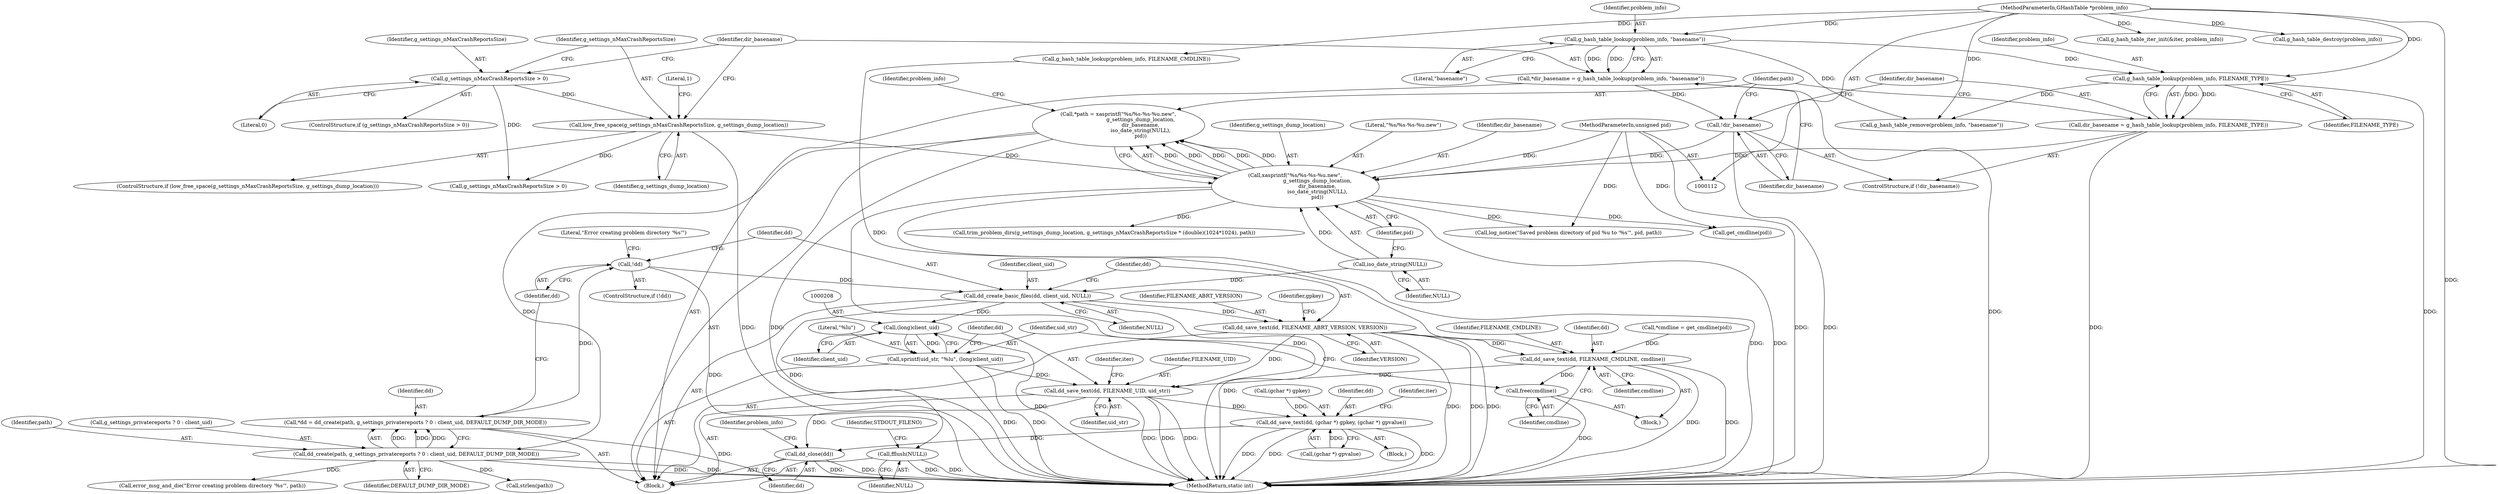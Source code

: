 digraph "0_abrt_8939398b82006ba1fec4ed491339fc075f43fc7c@pointer" {
"1000171" [label="(Call,dd_create_basic_files(dd, client_uid, NULL))"];
"1000165" [label="(Call,!dd)"];
"1000155" [label="(Call,*dd = dd_create(path, g_settings_privatereports ? 0 : client_uid, DEFAULT_DUMP_DIR_MODE))"];
"1000157" [label="(Call,dd_create(path, g_settings_privatereports ? 0 : client_uid, DEFAULT_DUMP_DIR_MODE))"];
"1000142" [label="(Call,*path = xasprintf(\"%s/%s-%s-%u.new\",\n                           g_settings_dump_location,\n                           dir_basename,\n                           iso_date_string(NULL),\n                           pid))"];
"1000144" [label="(Call,xasprintf(\"%s/%s-%s-%u.new\",\n                           g_settings_dump_location,\n                           dir_basename,\n                           iso_date_string(NULL),\n                           pid))"];
"1000122" [label="(Call,low_free_space(g_settings_nMaxCrashReportsSize, g_settings_dump_location))"];
"1000117" [label="(Call,g_settings_nMaxCrashReportsSize > 0)"];
"1000134" [label="(Call,!dir_basename)"];
"1000128" [label="(Call,*dir_basename = g_hash_table_lookup(problem_info, \"basename\"))"];
"1000130" [label="(Call,g_hash_table_lookup(problem_info, \"basename\"))"];
"1000113" [label="(MethodParameterIn,GHashTable *problem_info)"];
"1000136" [label="(Call,dir_basename = g_hash_table_lookup(problem_info, FILENAME_TYPE))"];
"1000138" [label="(Call,g_hash_table_lookup(problem_info, FILENAME_TYPE))"];
"1000148" [label="(Call,iso_date_string(NULL))"];
"1000114" [label="(MethodParameterIn,unsigned pid)"];
"1000175" [label="(Call,dd_save_text(dd, FILENAME_ABRT_VERSION, VERSION))"];
"1000197" [label="(Call,dd_save_text(dd, FILENAME_CMDLINE, cmdline))"];
"1000201" [label="(Call,free(cmdline))"];
"1000210" [label="(Call,dd_save_text(dd, FILENAME_UID, uid_str))"];
"1000229" [label="(Call,dd_save_text(dd, (gchar *) gpkey, (gchar *) gpvalue))"];
"1000237" [label="(Call,dd_close(dd))"];
"1000207" [label="(Call,(long)client_uid)"];
"1000204" [label="(Call,sprintf(uid_str, \"%lu\", (long)client_uid))"];
"1000268" [label="(Call,fflush(NULL))"];
"1000171" [label="(Call,dd_create_basic_files(dd, client_uid, NULL))"];
"1000202" [label="(Identifier,cmdline)"];
"1000156" [label="(Identifier,dd)"];
"1000129" [label="(Identifier,dir_basename)"];
"1000165" [label="(Call,!dd)"];
"1000152" [label="(Identifier,problem_info)"];
"1000269" [label="(Identifier,NULL)"];
"1000210" [label="(Call,dd_save_text(dd, FILENAME_UID, uid_str))"];
"1000157" [label="(Call,dd_create(path, g_settings_privatereports ? 0 : client_uid, DEFAULT_DUMP_DIR_MODE))"];
"1000212" [label="(Identifier,FILENAME_UID)"];
"1000218" [label="(Identifier,iter)"];
"1000223" [label="(Identifier,iter)"];
"1000139" [label="(Identifier,problem_info)"];
"1000159" [label="(Call,g_settings_privatereports ? 0 : client_uid)"];
"1000262" [label="(Call,log_notice(\"Saved problem directory of pid %u to '%s'\", pid, path))"];
"1000200" [label="(Identifier,cmdline)"];
"1000138" [label="(Call,g_hash_table_lookup(problem_info, FILENAME_TYPE))"];
"1000140" [label="(Identifier,FILENAME_TYPE)"];
"1000172" [label="(Identifier,dd)"];
"1000117" [label="(Call,g_settings_nMaxCrashReportsSize > 0)"];
"1000181" [label="(Identifier,gpkey)"];
"1000168" [label="(Call,error_msg_and_die(\"Error creating problem directory '%s'\", path))"];
"1000174" [label="(Identifier,NULL)"];
"1000204" [label="(Call,sprintf(uid_str, \"%lu\", (long)client_uid))"];
"1000137" [label="(Identifier,dir_basename)"];
"1000234" [label="(Call,(gchar *) gpvalue)"];
"1000124" [label="(Identifier,g_settings_dump_location)"];
"1000176" [label="(Identifier,dd)"];
"1000147" [label="(Identifier,dir_basename)"];
"1000146" [label="(Identifier,g_settings_dump_location)"];
"1000268" [label="(Call,fflush(NULL))"];
"1000198" [label="(Identifier,dd)"];
"1000213" [label="(Identifier,uid_str)"];
"1000122" [label="(Call,low_free_space(g_settings_nMaxCrashReportsSize, g_settings_dump_location))"];
"1000175" [label="(Call,dd_save_text(dd, FILENAME_ABRT_VERSION, VERSION))"];
"1000178" [label="(Identifier,VERSION)"];
"1000228" [label="(Block,)"];
"1000143" [label="(Identifier,path)"];
"1000115" [label="(Block,)"];
"1000166" [label="(Identifier,dd)"];
"1000173" [label="(Identifier,client_uid)"];
"1000128" [label="(Call,*dir_basename = g_hash_table_lookup(problem_info, \"basename\"))"];
"1000113" [label="(MethodParameterIn,GHashTable *problem_info)"];
"1000134" [label="(Call,!dir_basename)"];
"1000169" [label="(Literal,\"Error creating problem directory '%s'\")"];
"1000240" [label="(Identifier,problem_info)"];
"1000280" [label="(Call,trim_problem_dirs(g_settings_dump_location, g_settings_nMaxCrashReportsSize * (double)(1024*1024), path))"];
"1000196" [label="(Block,)"];
"1000144" [label="(Call,xasprintf(\"%s/%s-%s-%u.new\",\n                           g_settings_dump_location,\n                           dir_basename,\n                           iso_date_string(NULL),\n                           pid))"];
"1000150" [label="(Identifier,pid)"];
"1000151" [label="(Call,g_hash_table_remove(problem_info, \"basename\"))"];
"1000126" [label="(Literal,1)"];
"1000294" [label="(MethodReturn,static int)"];
"1000164" [label="(ControlStructure,if (!dd))"];
"1000229" [label="(Call,dd_save_text(dd, (gchar *) gpkey, (gchar *) gpvalue))"];
"1000192" [label="(Call,get_cmdline(pid))"];
"1000177" [label="(Identifier,FILENAME_ABRT_VERSION)"];
"1000231" [label="(Call,(gchar *) gpkey)"];
"1000182" [label="(Call,g_hash_table_lookup(problem_info, FILENAME_CMDLINE))"];
"1000131" [label="(Identifier,problem_info)"];
"1000132" [label="(Literal,\"basename\")"];
"1000148" [label="(Call,iso_date_string(NULL))"];
"1000123" [label="(Identifier,g_settings_nMaxCrashReportsSize)"];
"1000271" [label="(Identifier,STDOUT_FILENO)"];
"1000237" [label="(Call,dd_close(dd))"];
"1000209" [label="(Identifier,client_uid)"];
"1000145" [label="(Literal,\"%s/%s-%s-%u.new\")"];
"1000206" [label="(Literal,\"%lu\")"];
"1000142" [label="(Call,*path = xasprintf(\"%s/%s-%s-%u.new\",\n                           g_settings_dump_location,\n                           dir_basename,\n                           iso_date_string(NULL),\n                           pid))"];
"1000135" [label="(Identifier,dir_basename)"];
"1000205" [label="(Identifier,uid_str)"];
"1000207" [label="(Call,(long)client_uid)"];
"1000130" [label="(Call,g_hash_table_lookup(problem_info, \"basename\"))"];
"1000238" [label="(Identifier,dd)"];
"1000149" [label="(Identifier,NULL)"];
"1000121" [label="(ControlStructure,if (low_free_space(g_settings_nMaxCrashReportsSize, g_settings_dump_location)))"];
"1000201" [label="(Call,free(cmdline))"];
"1000211" [label="(Identifier,dd)"];
"1000197" [label="(Call,dd_save_text(dd, FILENAME_CMDLINE, cmdline))"];
"1000276" [label="(Call,g_settings_nMaxCrashReportsSize > 0)"];
"1000118" [label="(Identifier,g_settings_nMaxCrashReportsSize)"];
"1000119" [label="(Literal,0)"];
"1000216" [label="(Call,g_hash_table_iter_init(&iter, problem_info))"];
"1000114" [label="(MethodParameterIn,unsigned pid)"];
"1000163" [label="(Identifier,DEFAULT_DUMP_DIR_MODE)"];
"1000190" [label="(Call,*cmdline = get_cmdline(pid))"];
"1000136" [label="(Call,dir_basename = g_hash_table_lookup(problem_info, FILENAME_TYPE))"];
"1000247" [label="(Call,strlen(path))"];
"1000155" [label="(Call,*dd = dd_create(path, g_settings_privatereports ? 0 : client_uid, DEFAULT_DUMP_DIR_MODE))"];
"1000116" [label="(ControlStructure,if (g_settings_nMaxCrashReportsSize > 0))"];
"1000158" [label="(Identifier,path)"];
"1000133" [label="(ControlStructure,if (!dir_basename))"];
"1000199" [label="(Identifier,FILENAME_CMDLINE)"];
"1000230" [label="(Identifier,dd)"];
"1000239" [label="(Call,g_hash_table_destroy(problem_info))"];
"1000171" -> "1000115"  [label="AST: "];
"1000171" -> "1000174"  [label="CFG: "];
"1000172" -> "1000171"  [label="AST: "];
"1000173" -> "1000171"  [label="AST: "];
"1000174" -> "1000171"  [label="AST: "];
"1000176" -> "1000171"  [label="CFG: "];
"1000171" -> "1000294"  [label="DDG: "];
"1000165" -> "1000171"  [label="DDG: "];
"1000148" -> "1000171"  [label="DDG: "];
"1000171" -> "1000175"  [label="DDG: "];
"1000171" -> "1000207"  [label="DDG: "];
"1000171" -> "1000268"  [label="DDG: "];
"1000165" -> "1000164"  [label="AST: "];
"1000165" -> "1000166"  [label="CFG: "];
"1000166" -> "1000165"  [label="AST: "];
"1000169" -> "1000165"  [label="CFG: "];
"1000172" -> "1000165"  [label="CFG: "];
"1000165" -> "1000294"  [label="DDG: "];
"1000155" -> "1000165"  [label="DDG: "];
"1000155" -> "1000115"  [label="AST: "];
"1000155" -> "1000157"  [label="CFG: "];
"1000156" -> "1000155"  [label="AST: "];
"1000157" -> "1000155"  [label="AST: "];
"1000166" -> "1000155"  [label="CFG: "];
"1000155" -> "1000294"  [label="DDG: "];
"1000157" -> "1000155"  [label="DDG: "];
"1000157" -> "1000155"  [label="DDG: "];
"1000157" -> "1000155"  [label="DDG: "];
"1000157" -> "1000163"  [label="CFG: "];
"1000158" -> "1000157"  [label="AST: "];
"1000159" -> "1000157"  [label="AST: "];
"1000163" -> "1000157"  [label="AST: "];
"1000157" -> "1000294"  [label="DDG: "];
"1000157" -> "1000294"  [label="DDG: "];
"1000142" -> "1000157"  [label="DDG: "];
"1000157" -> "1000168"  [label="DDG: "];
"1000157" -> "1000247"  [label="DDG: "];
"1000142" -> "1000115"  [label="AST: "];
"1000142" -> "1000144"  [label="CFG: "];
"1000143" -> "1000142"  [label="AST: "];
"1000144" -> "1000142"  [label="AST: "];
"1000152" -> "1000142"  [label="CFG: "];
"1000142" -> "1000294"  [label="DDG: "];
"1000144" -> "1000142"  [label="DDG: "];
"1000144" -> "1000142"  [label="DDG: "];
"1000144" -> "1000142"  [label="DDG: "];
"1000144" -> "1000142"  [label="DDG: "];
"1000144" -> "1000142"  [label="DDG: "];
"1000144" -> "1000150"  [label="CFG: "];
"1000145" -> "1000144"  [label="AST: "];
"1000146" -> "1000144"  [label="AST: "];
"1000147" -> "1000144"  [label="AST: "];
"1000148" -> "1000144"  [label="AST: "];
"1000150" -> "1000144"  [label="AST: "];
"1000144" -> "1000294"  [label="DDG: "];
"1000144" -> "1000294"  [label="DDG: "];
"1000144" -> "1000294"  [label="DDG: "];
"1000122" -> "1000144"  [label="DDG: "];
"1000134" -> "1000144"  [label="DDG: "];
"1000136" -> "1000144"  [label="DDG: "];
"1000148" -> "1000144"  [label="DDG: "];
"1000114" -> "1000144"  [label="DDG: "];
"1000144" -> "1000192"  [label="DDG: "];
"1000144" -> "1000262"  [label="DDG: "];
"1000144" -> "1000280"  [label="DDG: "];
"1000122" -> "1000121"  [label="AST: "];
"1000122" -> "1000124"  [label="CFG: "];
"1000123" -> "1000122"  [label="AST: "];
"1000124" -> "1000122"  [label="AST: "];
"1000126" -> "1000122"  [label="CFG: "];
"1000129" -> "1000122"  [label="CFG: "];
"1000122" -> "1000294"  [label="DDG: "];
"1000117" -> "1000122"  [label="DDG: "];
"1000122" -> "1000276"  [label="DDG: "];
"1000117" -> "1000116"  [label="AST: "];
"1000117" -> "1000119"  [label="CFG: "];
"1000118" -> "1000117"  [label="AST: "];
"1000119" -> "1000117"  [label="AST: "];
"1000123" -> "1000117"  [label="CFG: "];
"1000129" -> "1000117"  [label="CFG: "];
"1000117" -> "1000276"  [label="DDG: "];
"1000134" -> "1000133"  [label="AST: "];
"1000134" -> "1000135"  [label="CFG: "];
"1000135" -> "1000134"  [label="AST: "];
"1000137" -> "1000134"  [label="CFG: "];
"1000143" -> "1000134"  [label="CFG: "];
"1000134" -> "1000294"  [label="DDG: "];
"1000128" -> "1000134"  [label="DDG: "];
"1000128" -> "1000115"  [label="AST: "];
"1000128" -> "1000130"  [label="CFG: "];
"1000129" -> "1000128"  [label="AST: "];
"1000130" -> "1000128"  [label="AST: "];
"1000135" -> "1000128"  [label="CFG: "];
"1000128" -> "1000294"  [label="DDG: "];
"1000130" -> "1000128"  [label="DDG: "];
"1000130" -> "1000128"  [label="DDG: "];
"1000130" -> "1000132"  [label="CFG: "];
"1000131" -> "1000130"  [label="AST: "];
"1000132" -> "1000130"  [label="AST: "];
"1000113" -> "1000130"  [label="DDG: "];
"1000130" -> "1000138"  [label="DDG: "];
"1000130" -> "1000151"  [label="DDG: "];
"1000113" -> "1000112"  [label="AST: "];
"1000113" -> "1000294"  [label="DDG: "];
"1000113" -> "1000138"  [label="DDG: "];
"1000113" -> "1000151"  [label="DDG: "];
"1000113" -> "1000182"  [label="DDG: "];
"1000113" -> "1000216"  [label="DDG: "];
"1000113" -> "1000239"  [label="DDG: "];
"1000136" -> "1000133"  [label="AST: "];
"1000136" -> "1000138"  [label="CFG: "];
"1000137" -> "1000136"  [label="AST: "];
"1000138" -> "1000136"  [label="AST: "];
"1000143" -> "1000136"  [label="CFG: "];
"1000136" -> "1000294"  [label="DDG: "];
"1000138" -> "1000136"  [label="DDG: "];
"1000138" -> "1000136"  [label="DDG: "];
"1000138" -> "1000140"  [label="CFG: "];
"1000139" -> "1000138"  [label="AST: "];
"1000140" -> "1000138"  [label="AST: "];
"1000138" -> "1000294"  [label="DDG: "];
"1000138" -> "1000151"  [label="DDG: "];
"1000148" -> "1000149"  [label="CFG: "];
"1000149" -> "1000148"  [label="AST: "];
"1000150" -> "1000148"  [label="CFG: "];
"1000114" -> "1000112"  [label="AST: "];
"1000114" -> "1000294"  [label="DDG: "];
"1000114" -> "1000192"  [label="DDG: "];
"1000114" -> "1000262"  [label="DDG: "];
"1000175" -> "1000115"  [label="AST: "];
"1000175" -> "1000178"  [label="CFG: "];
"1000176" -> "1000175"  [label="AST: "];
"1000177" -> "1000175"  [label="AST: "];
"1000178" -> "1000175"  [label="AST: "];
"1000181" -> "1000175"  [label="CFG: "];
"1000175" -> "1000294"  [label="DDG: "];
"1000175" -> "1000294"  [label="DDG: "];
"1000175" -> "1000294"  [label="DDG: "];
"1000175" -> "1000197"  [label="DDG: "];
"1000175" -> "1000210"  [label="DDG: "];
"1000197" -> "1000196"  [label="AST: "];
"1000197" -> "1000200"  [label="CFG: "];
"1000198" -> "1000197"  [label="AST: "];
"1000199" -> "1000197"  [label="AST: "];
"1000200" -> "1000197"  [label="AST: "];
"1000202" -> "1000197"  [label="CFG: "];
"1000197" -> "1000294"  [label="DDG: "];
"1000197" -> "1000294"  [label="DDG: "];
"1000182" -> "1000197"  [label="DDG: "];
"1000190" -> "1000197"  [label="DDG: "];
"1000197" -> "1000201"  [label="DDG: "];
"1000197" -> "1000210"  [label="DDG: "];
"1000201" -> "1000196"  [label="AST: "];
"1000201" -> "1000202"  [label="CFG: "];
"1000202" -> "1000201"  [label="AST: "];
"1000205" -> "1000201"  [label="CFG: "];
"1000201" -> "1000294"  [label="DDG: "];
"1000210" -> "1000115"  [label="AST: "];
"1000210" -> "1000213"  [label="CFG: "];
"1000211" -> "1000210"  [label="AST: "];
"1000212" -> "1000210"  [label="AST: "];
"1000213" -> "1000210"  [label="AST: "];
"1000218" -> "1000210"  [label="CFG: "];
"1000210" -> "1000294"  [label="DDG: "];
"1000210" -> "1000294"  [label="DDG: "];
"1000210" -> "1000294"  [label="DDG: "];
"1000204" -> "1000210"  [label="DDG: "];
"1000210" -> "1000229"  [label="DDG: "];
"1000210" -> "1000237"  [label="DDG: "];
"1000229" -> "1000228"  [label="AST: "];
"1000229" -> "1000234"  [label="CFG: "];
"1000230" -> "1000229"  [label="AST: "];
"1000231" -> "1000229"  [label="AST: "];
"1000234" -> "1000229"  [label="AST: "];
"1000223" -> "1000229"  [label="CFG: "];
"1000229" -> "1000294"  [label="DDG: "];
"1000229" -> "1000294"  [label="DDG: "];
"1000229" -> "1000294"  [label="DDG: "];
"1000231" -> "1000229"  [label="DDG: "];
"1000234" -> "1000229"  [label="DDG: "];
"1000229" -> "1000237"  [label="DDG: "];
"1000237" -> "1000115"  [label="AST: "];
"1000237" -> "1000238"  [label="CFG: "];
"1000238" -> "1000237"  [label="AST: "];
"1000240" -> "1000237"  [label="CFG: "];
"1000237" -> "1000294"  [label="DDG: "];
"1000237" -> "1000294"  [label="DDG: "];
"1000207" -> "1000204"  [label="AST: "];
"1000207" -> "1000209"  [label="CFG: "];
"1000208" -> "1000207"  [label="AST: "];
"1000209" -> "1000207"  [label="AST: "];
"1000204" -> "1000207"  [label="CFG: "];
"1000207" -> "1000294"  [label="DDG: "];
"1000207" -> "1000204"  [label="DDG: "];
"1000204" -> "1000115"  [label="AST: "];
"1000205" -> "1000204"  [label="AST: "];
"1000206" -> "1000204"  [label="AST: "];
"1000211" -> "1000204"  [label="CFG: "];
"1000204" -> "1000294"  [label="DDG: "];
"1000204" -> "1000294"  [label="DDG: "];
"1000268" -> "1000115"  [label="AST: "];
"1000268" -> "1000269"  [label="CFG: "];
"1000269" -> "1000268"  [label="AST: "];
"1000271" -> "1000268"  [label="CFG: "];
"1000268" -> "1000294"  [label="DDG: "];
"1000268" -> "1000294"  [label="DDG: "];
}
